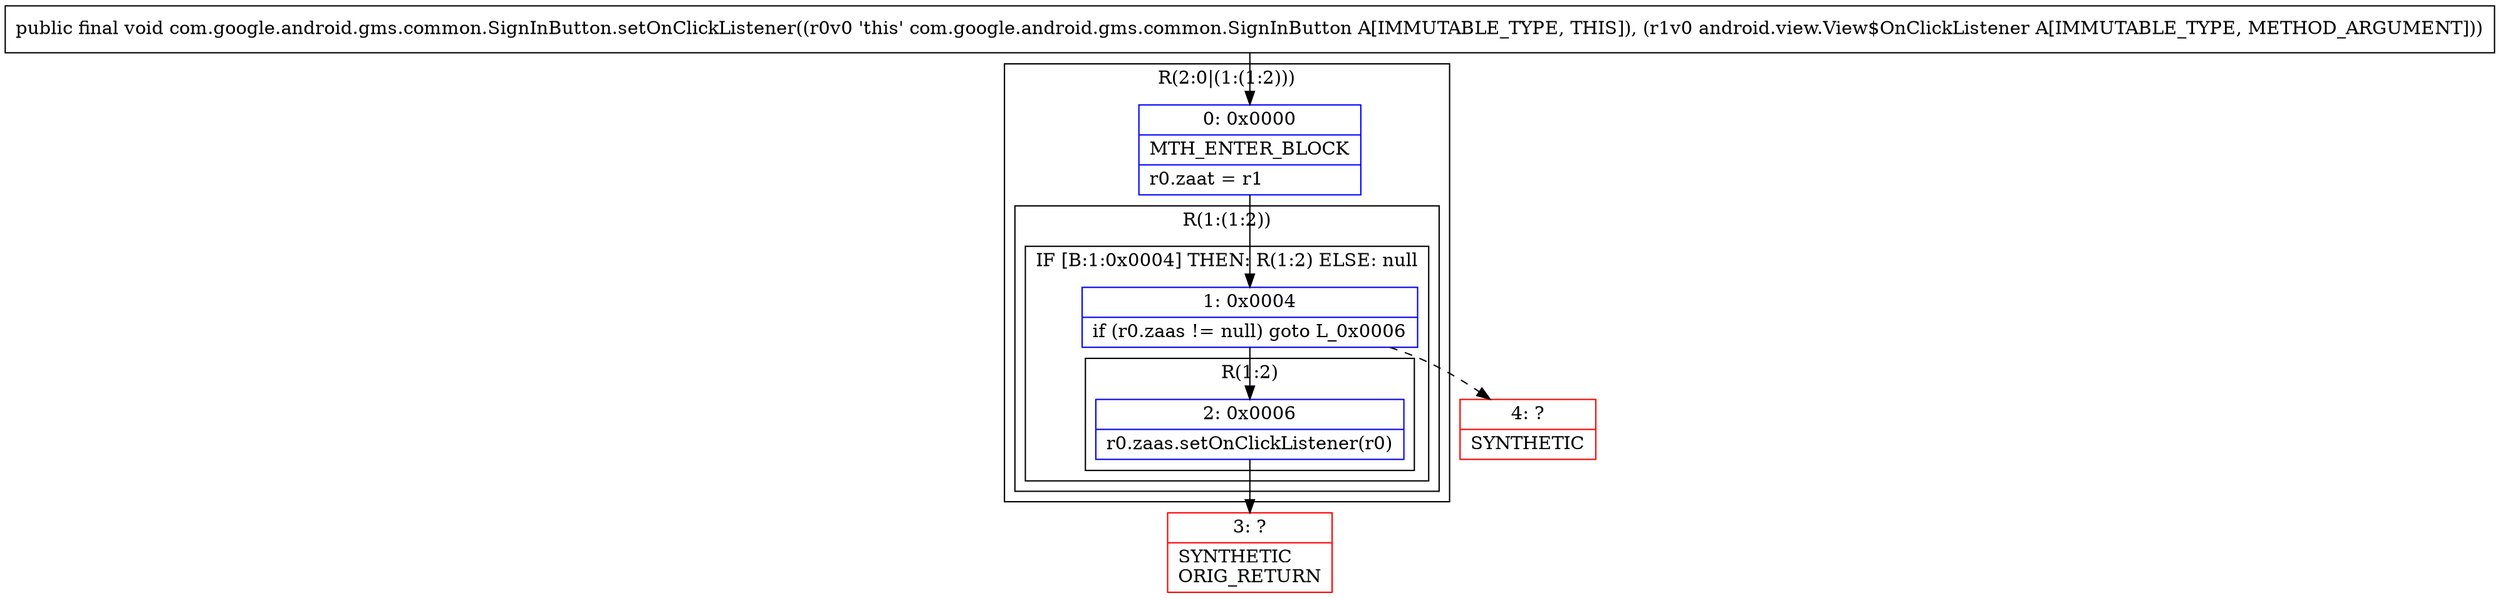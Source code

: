 digraph "CFG forcom.google.android.gms.common.SignInButton.setOnClickListener(Landroid\/view\/View$OnClickListener;)V" {
subgraph cluster_Region_1026496358 {
label = "R(2:0|(1:(1:2)))";
node [shape=record,color=blue];
Node_0 [shape=record,label="{0\:\ 0x0000|MTH_ENTER_BLOCK\l|r0.zaat = r1\l}"];
subgraph cluster_Region_667732347 {
label = "R(1:(1:2))";
node [shape=record,color=blue];
subgraph cluster_IfRegion_1174241312 {
label = "IF [B:1:0x0004] THEN: R(1:2) ELSE: null";
node [shape=record,color=blue];
Node_1 [shape=record,label="{1\:\ 0x0004|if (r0.zaas != null) goto L_0x0006\l}"];
subgraph cluster_Region_1144471988 {
label = "R(1:2)";
node [shape=record,color=blue];
Node_2 [shape=record,label="{2\:\ 0x0006|r0.zaas.setOnClickListener(r0)\l}"];
}
}
}
}
Node_3 [shape=record,color=red,label="{3\:\ ?|SYNTHETIC\lORIG_RETURN\l}"];
Node_4 [shape=record,color=red,label="{4\:\ ?|SYNTHETIC\l}"];
MethodNode[shape=record,label="{public final void com.google.android.gms.common.SignInButton.setOnClickListener((r0v0 'this' com.google.android.gms.common.SignInButton A[IMMUTABLE_TYPE, THIS]), (r1v0 android.view.View$OnClickListener A[IMMUTABLE_TYPE, METHOD_ARGUMENT])) }"];
MethodNode -> Node_0;
Node_0 -> Node_1;
Node_1 -> Node_2;
Node_1 -> Node_4[style=dashed];
Node_2 -> Node_3;
}

